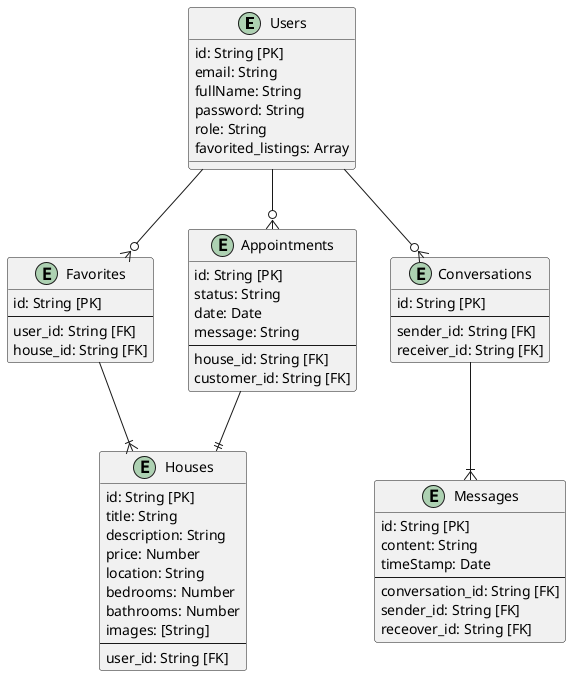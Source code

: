 @startuml Diagram

entity Users {
    id: String [PK]
    email: String
    fullName: String
    password: String
    role: String
    favorited_listings: Array
}

entity Houses {
    id: String [PK]
    title: String
    description: String
    price: Number
    location: String
    ' location: {
    '     address: String
    '     city: String
    '     state: String
    '     zipCode: string
    '     coordinates: {
    '         latitude: Number
    '         longitude: Number
    '     }
    ' }
    bedrooms: Number
    bathrooms: Number
    images: [String]
    --
    user_id: String [FK]
}

entity Favorites {
    id: String [PK]
    --
    user_id: String [FK]
    house_id: String [FK]
}

entity Appointments {
    id: String [PK]
    status: String
    date: Date
    message: String
    --
    house_id: String [FK]
    customer_id: String [FK]
}

entity Conversations {
    id: String [PK]
    --
    sender_id: String [FK]
    receiver_id: String [FK]
}

entity Messages {
    id: String [PK]
    content: String
    timeStamp: Date
    --
    conversation_id: String [FK]
    sender_id: String [FK]
    receover_id: String [FK]
}

Users --o{ Favorites
Favorites --|{ Houses

Users --o{ Appointments
Appointments --|| Houses

Users --o{ Conversations
Conversations --|{ Messages

@enduml